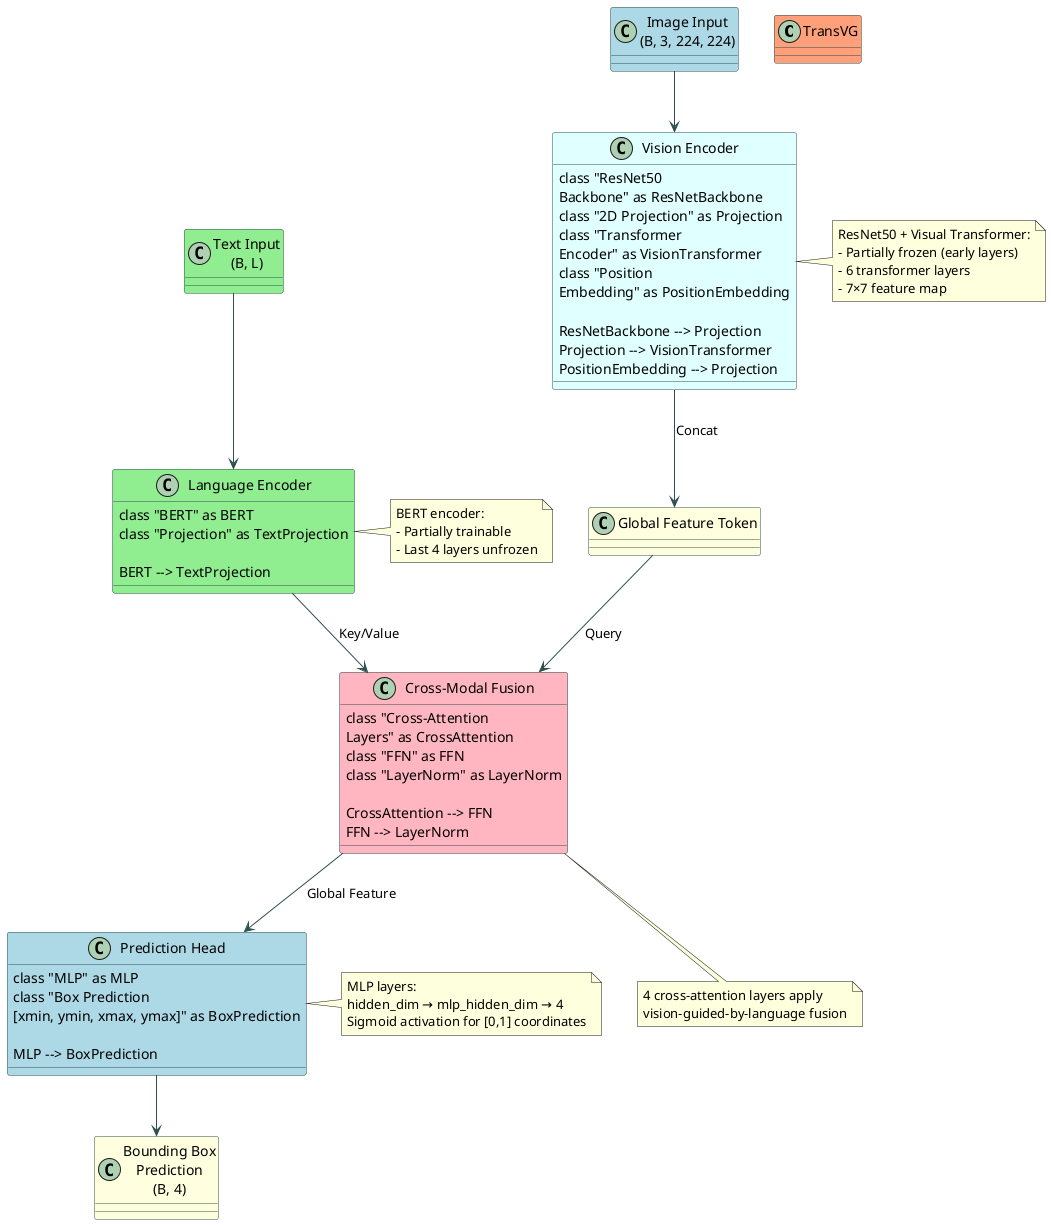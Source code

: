 @startuml TransVG Architecture

!define RECTANGLE class
!define INTERFACE interface

skinparam backgroundColor white
skinparam classBackgroundColor LightCyan
skinparam classBorderColor DarkSlateGray
skinparam arrowColor DarkSlateGray
skinparam stereotypeCBackgroundColor PaleGreen
skinparam stereotypeABackgroundColor LightYellow

' Main components
RECTANGLE "TransVG" as TransVG #LightSalmon {
}

' Input components
RECTANGLE "Image Input\n(B, 3, 224, 224)" as ImageInput #LightBlue
RECTANGLE "Text Input\n(B, L)" as TextInput #LightGreen

' Core components
RECTANGLE "Vision Encoder" as VisionEncoder #LightCyan {
    RECTANGLE "ResNet50\nBackbone" as ResNetBackbone
    RECTANGLE "2D Projection" as Projection
    RECTANGLE "Transformer\nEncoder" as VisionTransformer
    RECTANGLE "Position\nEmbedding" as PositionEmbedding
    
    ResNetBackbone --> Projection
    Projection --> VisionTransformer
    PositionEmbedding --> Projection
}

RECTANGLE "Language Encoder" as LanguageEncoder #LightGreen {
    RECTANGLE "BERT" as BERT
    RECTANGLE "Projection" as TextProjection
    
    BERT --> TextProjection
}

RECTANGLE "Cross-Modal Fusion" as CrossModalFusion #LightPink {
    RECTANGLE "Cross-Attention\nLayers" as CrossAttention
    RECTANGLE "FFN" as FFN
    RECTANGLE "LayerNorm" as LayerNorm
    
    CrossAttention --> FFN
    FFN --> LayerNorm
}

RECTANGLE "Global Feature Token" as GlobalToken #LightYellow

RECTANGLE "Prediction Head" as PredictionHead #LightBlue {
    RECTANGLE "MLP" as MLP
    RECTANGLE "Box Prediction\n[xmin, ymin, xmax, ymax]" as BoxPrediction
    
    MLP --> BoxPrediction
}

RECTANGLE "Bounding Box\nPrediction\n(B, 4)" as Output #LightYellow

' Connections
ImageInput --> VisionEncoder
TextInput --> LanguageEncoder

VisionEncoder --> GlobalToken : "Concat"
GlobalToken --> CrossModalFusion : "Query"
LanguageEncoder --> CrossModalFusion : "Key/Value"

CrossModalFusion --> PredictionHead : "Global Feature"
PredictionHead --> Output

' Add data flow
note right of PredictionHead
  MLP layers:
  hidden_dim → mlp_hidden_dim → 4
  Sigmoid activation for [0,1] coordinates
end note

note bottom of CrossModalFusion
  4 cross-attention layers apply
  vision-guided-by-language fusion
end note

note right of VisionEncoder
  ResNet50 + Visual Transformer:
  - Partially frozen (early layers)
  - 6 transformer layers
  - 7×7 feature map
end note

note right of LanguageEncoder
  BERT encoder:
  - Partially trainable
  - Last 4 layers unfrozen
end note

@enduml 